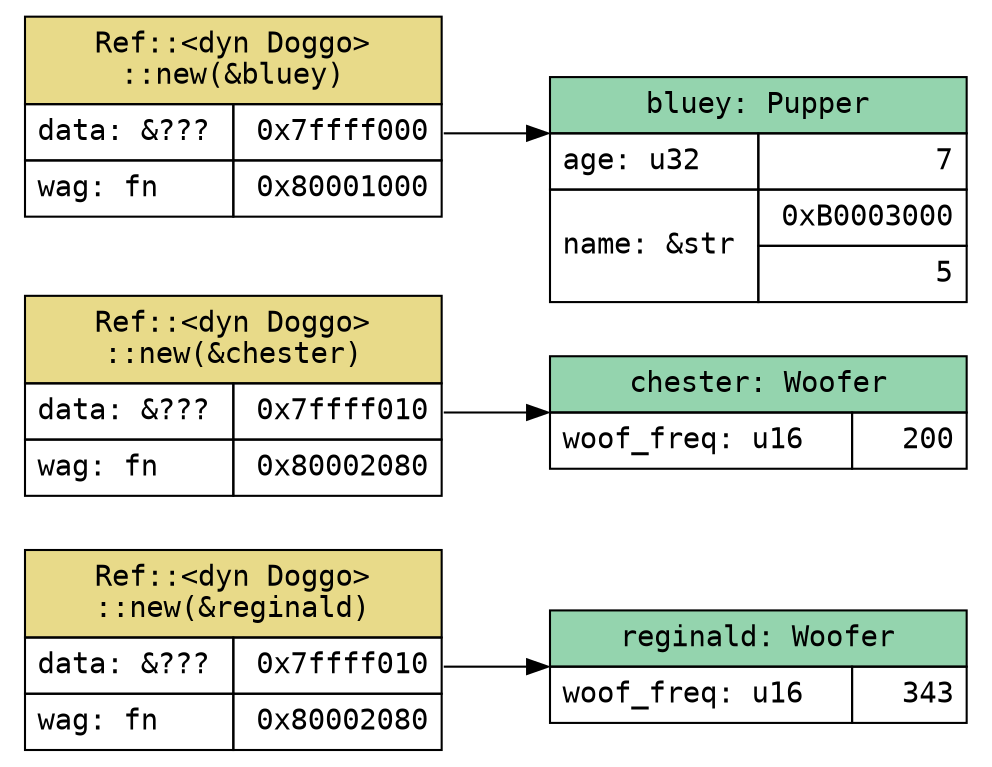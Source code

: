 digraph G {
    rankdir=LR;
    node [shape=plaintext,fontname="Monospace"]

    woofer [label=<<TABLE BORDER="0" CELLBORDER="1" CELLSPACING="0" WIDTH="200" CELLPADDING="5">
        <TR><TD BGCOLOR="#94d4ae" COLSPAN="2" WIDTH="200">reginald: Woofer</TD></TR>
        <TR HEIGHT="0" WIDTH = "200" FIXEDSIZE="TRUE"><TD BORDER="0" CELLPADDING="0" PORT="head" HEIGHT="0" COLSPAN="2"></TD></TR>
        <TR><TD ALIGN="LEFT">woof_freq: u16</TD><TD ALIGN="RIGHT">343</TD></TR>
    </TABLE>>];
    woofer2 [label=<<TABLE BORDER="0" CELLBORDER="1" CELLSPACING="0" WIDTH="200" CELLPADDING="5">
        <TR><TD BGCOLOR="#94d4ae" COLSPAN="2" WIDTH="200">chester: Woofer</TD></TR>
        <TR HEIGHT="0" WIDTH = "200" FIXEDSIZE="TRUE"><TD BORDER="0" CELLPADDING="0" PORT="head" HEIGHT="0" COLSPAN="2"></TD></TR>
        <TR><TD ALIGN="LEFT">woof_freq: u16</TD><TD ALIGN="RIGHT">200</TD></TR>
    </TABLE>>];
    pupper [label=<<TABLE BORDER="0" CELLBORDER="1" CELLSPACING="0" WIDTH="200" CELLPADDING="5">
        <TR><TD BGCOLOR="#94d4ae" COLSPAN="2" WIDTH="200">bluey: Pupper</TD></TR>
        <TR HEIGHT="0" WIDTH = "200" FIXEDSIZE="TRUE"><TD BORDER="0" CELLPADDING="0" PORT="head" HEIGHT="0" COLSPAN="2"></TD></TR>
        <TR><TD ALIGN="LEFT">age: u32</TD><TD ALIGN="RIGHT">7</TD></TR>
        <TR><TD ALIGN="LEFT" ROWSPAN="2">name: &amp;str</TD><TD ALIGN="RIGHT">0xB0003000</TD></TR>
        <TR><TD ALIGN="RIGHT">5</TD></TR>
    </TABLE>>];

    pupper_ref [label=<<TABLE BORDER="0" CELLBORDER="1" CELLSPACING="0" WIDTH="200" CELLPADDING="5">
        <TR><TD BGCOLOR="#e8da89" COLSPAN="2" WIDTH="200">Ref::&lt;dyn Doggo&gt;<BR/>::new(&amp;bluey)</TD></TR>
        <TR><TD ALIGN="LEFT">data: &amp;???</TD><TD ALIGN="RIGHT" PORT="data">0x7ffff000</TD></TR>
        <TR><TD ALIGN="LEFT">wag: fn</TD><TD ALIGN="RIGHT" PORT="meta">0x80001000</TD></TR>
    </TABLE>>];
    woofer_ref [label=<<TABLE BORDER="0" CELLBORDER="1" CELLSPACING="0" WIDTH="200" CELLPADDING="5">
        <TR><TD BGCOLOR="#e8da89" COLSPAN="2" WIDTH="200">Ref::&lt;dyn Doggo&gt;<BR/>::new(&amp;reginald)</TD></TR>
        <TR><TD ALIGN="LEFT">data: &amp;???</TD><TD ALIGN="RIGHT" PORT="data">0x7ffff010</TD></TR>
        <TR><TD ALIGN="LEFT">wag: fn</TD><TD ALIGN="RIGHT" PORT="meta">0x80002080</TD></TR>
    </TABLE>>];
    woofer2_ref [label=<<TABLE BORDER="0" CELLBORDER="1" CELLSPACING="0" WIDTH="200" CELLPADDING="5">
        <TR><TD BGCOLOR="#e8da89" COLSPAN="2" WIDTH="200">Ref::&lt;dyn Doggo&gt;<BR/>::new(&amp;chester)</TD></TR>
        <TR><TD ALIGN="LEFT">data: &amp;???</TD><TD ALIGN="RIGHT" PORT="data">0x7ffff010</TD></TR>
        <TR><TD ALIGN="LEFT">wag: fn</TD><TD ALIGN="RIGHT" PORT="meta">0x80002080</TD></TR>
    </TABLE>>];

    woofer_ref:data -> woofer:head;
    woofer2_ref:data -> woofer2:head;
    pupper_ref:data -> pupper:head;
}